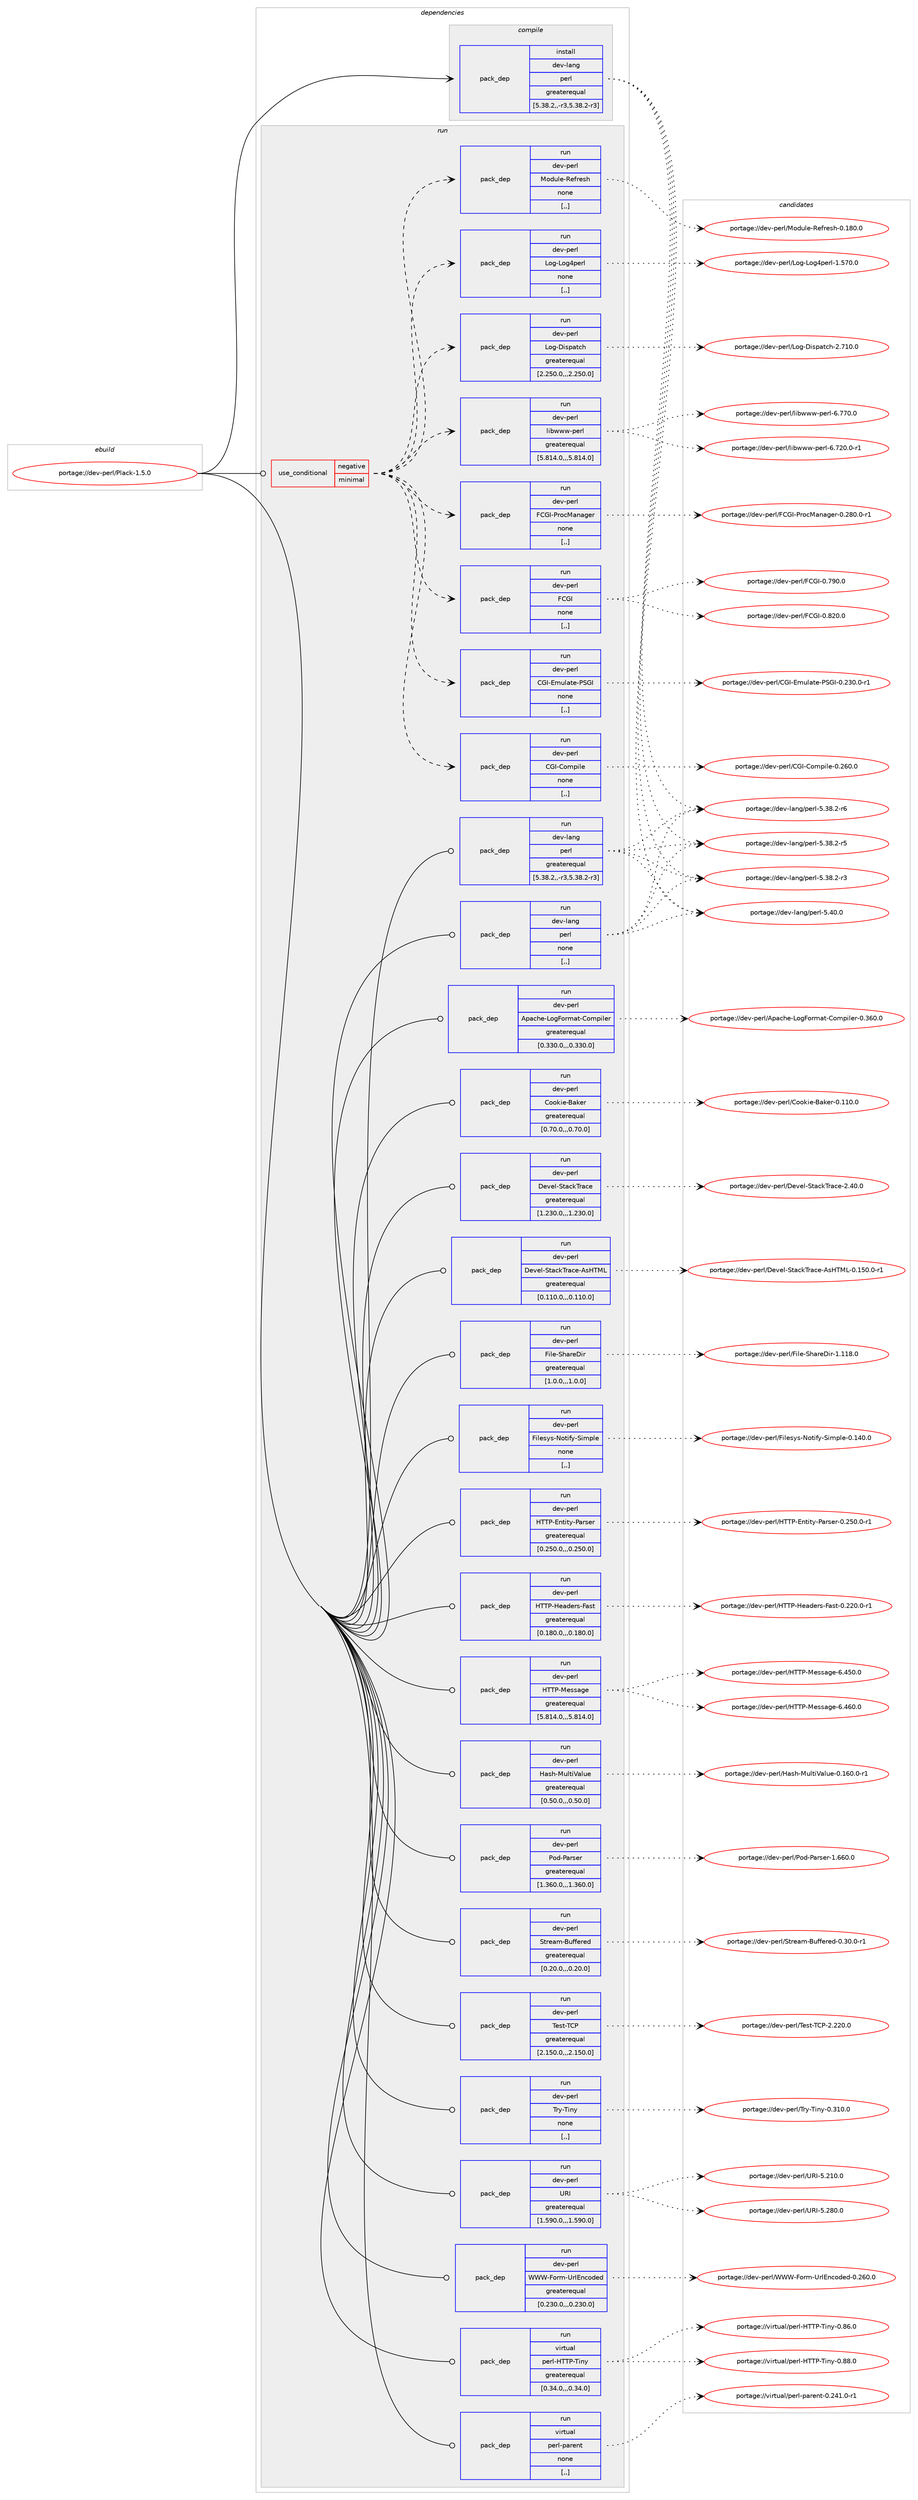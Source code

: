 digraph prolog {

# *************
# Graph options
# *************

newrank=true;
concentrate=true;
compound=true;
graph [rankdir=LR,fontname=Helvetica,fontsize=10,ranksep=1.5];#, ranksep=2.5, nodesep=0.2];
edge  [arrowhead=vee];
node  [fontname=Helvetica,fontsize=10];

# **********
# The ebuild
# **********

subgraph cluster_leftcol {
color=gray;
label=<<i>ebuild</i>>;
id [label="portage://dev-perl/Plack-1.5.0", color=red, width=4, href="../dev-perl/Plack-1.5.0.svg"];
}

# ****************
# The dependencies
# ****************

subgraph cluster_midcol {
color=gray;
label=<<i>dependencies</i>>;
subgraph cluster_compile {
fillcolor="#eeeeee";
style=filled;
label=<<i>compile</i>>;
subgraph pack104817 {
dependency136102 [label=<<TABLE BORDER="0" CELLBORDER="1" CELLSPACING="0" CELLPADDING="4" WIDTH="220"><TR><TD ROWSPAN="6" CELLPADDING="30">pack_dep</TD></TR><TR><TD WIDTH="110">install</TD></TR><TR><TD>dev-lang</TD></TR><TR><TD>perl</TD></TR><TR><TD>greaterequal</TD></TR><TR><TD>[5.38.2,,-r3,5.38.2-r3]</TD></TR></TABLE>>, shape=none, color=blue];
}
id:e -> dependency136102:w [weight=20,style="solid",arrowhead="vee"];
}
subgraph cluster_compileandrun {
fillcolor="#eeeeee";
style=filled;
label=<<i>compile and run</i>>;
}
subgraph cluster_run {
fillcolor="#eeeeee";
style=filled;
label=<<i>run</i>>;
subgraph cond30051 {
dependency136103 [label=<<TABLE BORDER="0" CELLBORDER="1" CELLSPACING="0" CELLPADDING="4"><TR><TD ROWSPAN="3" CELLPADDING="10">use_conditional</TD></TR><TR><TD>negative</TD></TR><TR><TD>minimal</TD></TR></TABLE>>, shape=none, color=red];
subgraph pack104818 {
dependency136104 [label=<<TABLE BORDER="0" CELLBORDER="1" CELLSPACING="0" CELLPADDING="4" WIDTH="220"><TR><TD ROWSPAN="6" CELLPADDING="30">pack_dep</TD></TR><TR><TD WIDTH="110">run</TD></TR><TR><TD>dev-perl</TD></TR><TR><TD>CGI-Compile</TD></TR><TR><TD>none</TD></TR><TR><TD>[,,]</TD></TR></TABLE>>, shape=none, color=blue];
}
dependency136103:e -> dependency136104:w [weight=20,style="dashed",arrowhead="vee"];
subgraph pack104819 {
dependency136105 [label=<<TABLE BORDER="0" CELLBORDER="1" CELLSPACING="0" CELLPADDING="4" WIDTH="220"><TR><TD ROWSPAN="6" CELLPADDING="30">pack_dep</TD></TR><TR><TD WIDTH="110">run</TD></TR><TR><TD>dev-perl</TD></TR><TR><TD>CGI-Emulate-PSGI</TD></TR><TR><TD>none</TD></TR><TR><TD>[,,]</TD></TR></TABLE>>, shape=none, color=blue];
}
dependency136103:e -> dependency136105:w [weight=20,style="dashed",arrowhead="vee"];
subgraph pack104820 {
dependency136106 [label=<<TABLE BORDER="0" CELLBORDER="1" CELLSPACING="0" CELLPADDING="4" WIDTH="220"><TR><TD ROWSPAN="6" CELLPADDING="30">pack_dep</TD></TR><TR><TD WIDTH="110">run</TD></TR><TR><TD>dev-perl</TD></TR><TR><TD>FCGI</TD></TR><TR><TD>none</TD></TR><TR><TD>[,,]</TD></TR></TABLE>>, shape=none, color=blue];
}
dependency136103:e -> dependency136106:w [weight=20,style="dashed",arrowhead="vee"];
subgraph pack104821 {
dependency136107 [label=<<TABLE BORDER="0" CELLBORDER="1" CELLSPACING="0" CELLPADDING="4" WIDTH="220"><TR><TD ROWSPAN="6" CELLPADDING="30">pack_dep</TD></TR><TR><TD WIDTH="110">run</TD></TR><TR><TD>dev-perl</TD></TR><TR><TD>FCGI-ProcManager</TD></TR><TR><TD>none</TD></TR><TR><TD>[,,]</TD></TR></TABLE>>, shape=none, color=blue];
}
dependency136103:e -> dependency136107:w [weight=20,style="dashed",arrowhead="vee"];
subgraph pack104822 {
dependency136108 [label=<<TABLE BORDER="0" CELLBORDER="1" CELLSPACING="0" CELLPADDING="4" WIDTH="220"><TR><TD ROWSPAN="6" CELLPADDING="30">pack_dep</TD></TR><TR><TD WIDTH="110">run</TD></TR><TR><TD>dev-perl</TD></TR><TR><TD>libwww-perl</TD></TR><TR><TD>greaterequal</TD></TR><TR><TD>[5.814.0,,,5.814.0]</TD></TR></TABLE>>, shape=none, color=blue];
}
dependency136103:e -> dependency136108:w [weight=20,style="dashed",arrowhead="vee"];
subgraph pack104823 {
dependency136109 [label=<<TABLE BORDER="0" CELLBORDER="1" CELLSPACING="0" CELLPADDING="4" WIDTH="220"><TR><TD ROWSPAN="6" CELLPADDING="30">pack_dep</TD></TR><TR><TD WIDTH="110">run</TD></TR><TR><TD>dev-perl</TD></TR><TR><TD>Log-Dispatch</TD></TR><TR><TD>greaterequal</TD></TR><TR><TD>[2.250.0,,,2.250.0]</TD></TR></TABLE>>, shape=none, color=blue];
}
dependency136103:e -> dependency136109:w [weight=20,style="dashed",arrowhead="vee"];
subgraph pack104824 {
dependency136110 [label=<<TABLE BORDER="0" CELLBORDER="1" CELLSPACING="0" CELLPADDING="4" WIDTH="220"><TR><TD ROWSPAN="6" CELLPADDING="30">pack_dep</TD></TR><TR><TD WIDTH="110">run</TD></TR><TR><TD>dev-perl</TD></TR><TR><TD>Log-Log4perl</TD></TR><TR><TD>none</TD></TR><TR><TD>[,,]</TD></TR></TABLE>>, shape=none, color=blue];
}
dependency136103:e -> dependency136110:w [weight=20,style="dashed",arrowhead="vee"];
subgraph pack104825 {
dependency136111 [label=<<TABLE BORDER="0" CELLBORDER="1" CELLSPACING="0" CELLPADDING="4" WIDTH="220"><TR><TD ROWSPAN="6" CELLPADDING="30">pack_dep</TD></TR><TR><TD WIDTH="110">run</TD></TR><TR><TD>dev-perl</TD></TR><TR><TD>Module-Refresh</TD></TR><TR><TD>none</TD></TR><TR><TD>[,,]</TD></TR></TABLE>>, shape=none, color=blue];
}
dependency136103:e -> dependency136111:w [weight=20,style="dashed",arrowhead="vee"];
}
id:e -> dependency136103:w [weight=20,style="solid",arrowhead="odot"];
subgraph pack104826 {
dependency136112 [label=<<TABLE BORDER="0" CELLBORDER="1" CELLSPACING="0" CELLPADDING="4" WIDTH="220"><TR><TD ROWSPAN="6" CELLPADDING="30">pack_dep</TD></TR><TR><TD WIDTH="110">run</TD></TR><TR><TD>dev-lang</TD></TR><TR><TD>perl</TD></TR><TR><TD>greaterequal</TD></TR><TR><TD>[5.38.2,,-r3,5.38.2-r3]</TD></TR></TABLE>>, shape=none, color=blue];
}
id:e -> dependency136112:w [weight=20,style="solid",arrowhead="odot"];
subgraph pack104827 {
dependency136113 [label=<<TABLE BORDER="0" CELLBORDER="1" CELLSPACING="0" CELLPADDING="4" WIDTH="220"><TR><TD ROWSPAN="6" CELLPADDING="30">pack_dep</TD></TR><TR><TD WIDTH="110">run</TD></TR><TR><TD>dev-lang</TD></TR><TR><TD>perl</TD></TR><TR><TD>none</TD></TR><TR><TD>[,,]</TD></TR></TABLE>>, shape=none, color=blue];
}
id:e -> dependency136113:w [weight=20,style="solid",arrowhead="odot"];
subgraph pack104828 {
dependency136114 [label=<<TABLE BORDER="0" CELLBORDER="1" CELLSPACING="0" CELLPADDING="4" WIDTH="220"><TR><TD ROWSPAN="6" CELLPADDING="30">pack_dep</TD></TR><TR><TD WIDTH="110">run</TD></TR><TR><TD>dev-perl</TD></TR><TR><TD>Apache-LogFormat-Compiler</TD></TR><TR><TD>greaterequal</TD></TR><TR><TD>[0.330.0,,,0.330.0]</TD></TR></TABLE>>, shape=none, color=blue];
}
id:e -> dependency136114:w [weight=20,style="solid",arrowhead="odot"];
subgraph pack104829 {
dependency136115 [label=<<TABLE BORDER="0" CELLBORDER="1" CELLSPACING="0" CELLPADDING="4" WIDTH="220"><TR><TD ROWSPAN="6" CELLPADDING="30">pack_dep</TD></TR><TR><TD WIDTH="110">run</TD></TR><TR><TD>dev-perl</TD></TR><TR><TD>Cookie-Baker</TD></TR><TR><TD>greaterequal</TD></TR><TR><TD>[0.70.0,,,0.70.0]</TD></TR></TABLE>>, shape=none, color=blue];
}
id:e -> dependency136115:w [weight=20,style="solid",arrowhead="odot"];
subgraph pack104830 {
dependency136116 [label=<<TABLE BORDER="0" CELLBORDER="1" CELLSPACING="0" CELLPADDING="4" WIDTH="220"><TR><TD ROWSPAN="6" CELLPADDING="30">pack_dep</TD></TR><TR><TD WIDTH="110">run</TD></TR><TR><TD>dev-perl</TD></TR><TR><TD>Devel-StackTrace</TD></TR><TR><TD>greaterequal</TD></TR><TR><TD>[1.230.0,,,1.230.0]</TD></TR></TABLE>>, shape=none, color=blue];
}
id:e -> dependency136116:w [weight=20,style="solid",arrowhead="odot"];
subgraph pack104831 {
dependency136117 [label=<<TABLE BORDER="0" CELLBORDER="1" CELLSPACING="0" CELLPADDING="4" WIDTH="220"><TR><TD ROWSPAN="6" CELLPADDING="30">pack_dep</TD></TR><TR><TD WIDTH="110">run</TD></TR><TR><TD>dev-perl</TD></TR><TR><TD>Devel-StackTrace-AsHTML</TD></TR><TR><TD>greaterequal</TD></TR><TR><TD>[0.110.0,,,0.110.0]</TD></TR></TABLE>>, shape=none, color=blue];
}
id:e -> dependency136117:w [weight=20,style="solid",arrowhead="odot"];
subgraph pack104832 {
dependency136118 [label=<<TABLE BORDER="0" CELLBORDER="1" CELLSPACING="0" CELLPADDING="4" WIDTH="220"><TR><TD ROWSPAN="6" CELLPADDING="30">pack_dep</TD></TR><TR><TD WIDTH="110">run</TD></TR><TR><TD>dev-perl</TD></TR><TR><TD>File-ShareDir</TD></TR><TR><TD>greaterequal</TD></TR><TR><TD>[1.0.0,,,1.0.0]</TD></TR></TABLE>>, shape=none, color=blue];
}
id:e -> dependency136118:w [weight=20,style="solid",arrowhead="odot"];
subgraph pack104833 {
dependency136119 [label=<<TABLE BORDER="0" CELLBORDER="1" CELLSPACING="0" CELLPADDING="4" WIDTH="220"><TR><TD ROWSPAN="6" CELLPADDING="30">pack_dep</TD></TR><TR><TD WIDTH="110">run</TD></TR><TR><TD>dev-perl</TD></TR><TR><TD>Filesys-Notify-Simple</TD></TR><TR><TD>none</TD></TR><TR><TD>[,,]</TD></TR></TABLE>>, shape=none, color=blue];
}
id:e -> dependency136119:w [weight=20,style="solid",arrowhead="odot"];
subgraph pack104834 {
dependency136120 [label=<<TABLE BORDER="0" CELLBORDER="1" CELLSPACING="0" CELLPADDING="4" WIDTH="220"><TR><TD ROWSPAN="6" CELLPADDING="30">pack_dep</TD></TR><TR><TD WIDTH="110">run</TD></TR><TR><TD>dev-perl</TD></TR><TR><TD>HTTP-Entity-Parser</TD></TR><TR><TD>greaterequal</TD></TR><TR><TD>[0.250.0,,,0.250.0]</TD></TR></TABLE>>, shape=none, color=blue];
}
id:e -> dependency136120:w [weight=20,style="solid",arrowhead="odot"];
subgraph pack104835 {
dependency136121 [label=<<TABLE BORDER="0" CELLBORDER="1" CELLSPACING="0" CELLPADDING="4" WIDTH="220"><TR><TD ROWSPAN="6" CELLPADDING="30">pack_dep</TD></TR><TR><TD WIDTH="110">run</TD></TR><TR><TD>dev-perl</TD></TR><TR><TD>HTTP-Headers-Fast</TD></TR><TR><TD>greaterequal</TD></TR><TR><TD>[0.180.0,,,0.180.0]</TD></TR></TABLE>>, shape=none, color=blue];
}
id:e -> dependency136121:w [weight=20,style="solid",arrowhead="odot"];
subgraph pack104836 {
dependency136122 [label=<<TABLE BORDER="0" CELLBORDER="1" CELLSPACING="0" CELLPADDING="4" WIDTH="220"><TR><TD ROWSPAN="6" CELLPADDING="30">pack_dep</TD></TR><TR><TD WIDTH="110">run</TD></TR><TR><TD>dev-perl</TD></TR><TR><TD>HTTP-Message</TD></TR><TR><TD>greaterequal</TD></TR><TR><TD>[5.814.0,,,5.814.0]</TD></TR></TABLE>>, shape=none, color=blue];
}
id:e -> dependency136122:w [weight=20,style="solid",arrowhead="odot"];
subgraph pack104837 {
dependency136123 [label=<<TABLE BORDER="0" CELLBORDER="1" CELLSPACING="0" CELLPADDING="4" WIDTH="220"><TR><TD ROWSPAN="6" CELLPADDING="30">pack_dep</TD></TR><TR><TD WIDTH="110">run</TD></TR><TR><TD>dev-perl</TD></TR><TR><TD>Hash-MultiValue</TD></TR><TR><TD>greaterequal</TD></TR><TR><TD>[0.50.0,,,0.50.0]</TD></TR></TABLE>>, shape=none, color=blue];
}
id:e -> dependency136123:w [weight=20,style="solid",arrowhead="odot"];
subgraph pack104838 {
dependency136124 [label=<<TABLE BORDER="0" CELLBORDER="1" CELLSPACING="0" CELLPADDING="4" WIDTH="220"><TR><TD ROWSPAN="6" CELLPADDING="30">pack_dep</TD></TR><TR><TD WIDTH="110">run</TD></TR><TR><TD>dev-perl</TD></TR><TR><TD>Pod-Parser</TD></TR><TR><TD>greaterequal</TD></TR><TR><TD>[1.360.0,,,1.360.0]</TD></TR></TABLE>>, shape=none, color=blue];
}
id:e -> dependency136124:w [weight=20,style="solid",arrowhead="odot"];
subgraph pack104839 {
dependency136125 [label=<<TABLE BORDER="0" CELLBORDER="1" CELLSPACING="0" CELLPADDING="4" WIDTH="220"><TR><TD ROWSPAN="6" CELLPADDING="30">pack_dep</TD></TR><TR><TD WIDTH="110">run</TD></TR><TR><TD>dev-perl</TD></TR><TR><TD>Stream-Buffered</TD></TR><TR><TD>greaterequal</TD></TR><TR><TD>[0.20.0,,,0.20.0]</TD></TR></TABLE>>, shape=none, color=blue];
}
id:e -> dependency136125:w [weight=20,style="solid",arrowhead="odot"];
subgraph pack104840 {
dependency136126 [label=<<TABLE BORDER="0" CELLBORDER="1" CELLSPACING="0" CELLPADDING="4" WIDTH="220"><TR><TD ROWSPAN="6" CELLPADDING="30">pack_dep</TD></TR><TR><TD WIDTH="110">run</TD></TR><TR><TD>dev-perl</TD></TR><TR><TD>Test-TCP</TD></TR><TR><TD>greaterequal</TD></TR><TR><TD>[2.150.0,,,2.150.0]</TD></TR></TABLE>>, shape=none, color=blue];
}
id:e -> dependency136126:w [weight=20,style="solid",arrowhead="odot"];
subgraph pack104841 {
dependency136127 [label=<<TABLE BORDER="0" CELLBORDER="1" CELLSPACING="0" CELLPADDING="4" WIDTH="220"><TR><TD ROWSPAN="6" CELLPADDING="30">pack_dep</TD></TR><TR><TD WIDTH="110">run</TD></TR><TR><TD>dev-perl</TD></TR><TR><TD>Try-Tiny</TD></TR><TR><TD>none</TD></TR><TR><TD>[,,]</TD></TR></TABLE>>, shape=none, color=blue];
}
id:e -> dependency136127:w [weight=20,style="solid",arrowhead="odot"];
subgraph pack104842 {
dependency136128 [label=<<TABLE BORDER="0" CELLBORDER="1" CELLSPACING="0" CELLPADDING="4" WIDTH="220"><TR><TD ROWSPAN="6" CELLPADDING="30">pack_dep</TD></TR><TR><TD WIDTH="110">run</TD></TR><TR><TD>dev-perl</TD></TR><TR><TD>URI</TD></TR><TR><TD>greaterequal</TD></TR><TR><TD>[1.590.0,,,1.590.0]</TD></TR></TABLE>>, shape=none, color=blue];
}
id:e -> dependency136128:w [weight=20,style="solid",arrowhead="odot"];
subgraph pack104843 {
dependency136129 [label=<<TABLE BORDER="0" CELLBORDER="1" CELLSPACING="0" CELLPADDING="4" WIDTH="220"><TR><TD ROWSPAN="6" CELLPADDING="30">pack_dep</TD></TR><TR><TD WIDTH="110">run</TD></TR><TR><TD>dev-perl</TD></TR><TR><TD>WWW-Form-UrlEncoded</TD></TR><TR><TD>greaterequal</TD></TR><TR><TD>[0.230.0,,,0.230.0]</TD></TR></TABLE>>, shape=none, color=blue];
}
id:e -> dependency136129:w [weight=20,style="solid",arrowhead="odot"];
subgraph pack104844 {
dependency136130 [label=<<TABLE BORDER="0" CELLBORDER="1" CELLSPACING="0" CELLPADDING="4" WIDTH="220"><TR><TD ROWSPAN="6" CELLPADDING="30">pack_dep</TD></TR><TR><TD WIDTH="110">run</TD></TR><TR><TD>virtual</TD></TR><TR><TD>perl-HTTP-Tiny</TD></TR><TR><TD>greaterequal</TD></TR><TR><TD>[0.34.0,,,0.34.0]</TD></TR></TABLE>>, shape=none, color=blue];
}
id:e -> dependency136130:w [weight=20,style="solid",arrowhead="odot"];
subgraph pack104845 {
dependency136131 [label=<<TABLE BORDER="0" CELLBORDER="1" CELLSPACING="0" CELLPADDING="4" WIDTH="220"><TR><TD ROWSPAN="6" CELLPADDING="30">pack_dep</TD></TR><TR><TD WIDTH="110">run</TD></TR><TR><TD>virtual</TD></TR><TR><TD>perl-parent</TD></TR><TR><TD>none</TD></TR><TR><TD>[,,]</TD></TR></TABLE>>, shape=none, color=blue];
}
id:e -> dependency136131:w [weight=20,style="solid",arrowhead="odot"];
}
}

# **************
# The candidates
# **************

subgraph cluster_choices {
rank=same;
color=gray;
label=<<i>candidates</i>>;

subgraph choice104817 {
color=black;
nodesep=1;
choice10010111845108971101034711210111410845534652484648 [label="portage://dev-lang/perl-5.40.0", color=red, width=4,href="../dev-lang/perl-5.40.0.svg"];
choice100101118451089711010347112101114108455346515646504511454 [label="portage://dev-lang/perl-5.38.2-r6", color=red, width=4,href="../dev-lang/perl-5.38.2-r6.svg"];
choice100101118451089711010347112101114108455346515646504511453 [label="portage://dev-lang/perl-5.38.2-r5", color=red, width=4,href="../dev-lang/perl-5.38.2-r5.svg"];
choice100101118451089711010347112101114108455346515646504511451 [label="portage://dev-lang/perl-5.38.2-r3", color=red, width=4,href="../dev-lang/perl-5.38.2-r3.svg"];
dependency136102:e -> choice10010111845108971101034711210111410845534652484648:w [style=dotted,weight="100"];
dependency136102:e -> choice100101118451089711010347112101114108455346515646504511454:w [style=dotted,weight="100"];
dependency136102:e -> choice100101118451089711010347112101114108455346515646504511453:w [style=dotted,weight="100"];
dependency136102:e -> choice100101118451089711010347112101114108455346515646504511451:w [style=dotted,weight="100"];
}
subgraph choice104818 {
color=black;
nodesep=1;
choice100101118451121011141084767717345671111091121051081014548465054484648 [label="portage://dev-perl/CGI-Compile-0.260.0", color=red, width=4,href="../dev-perl/CGI-Compile-0.260.0.svg"];
dependency136104:e -> choice100101118451121011141084767717345671111091121051081014548465054484648:w [style=dotted,weight="100"];
}
subgraph choice104819 {
color=black;
nodesep=1;
choice1001011184511210111410847677173456910911710897116101458083717345484650514846484511449 [label="portage://dev-perl/CGI-Emulate-PSGI-0.230.0-r1", color=red, width=4,href="../dev-perl/CGI-Emulate-PSGI-0.230.0-r1.svg"];
dependency136105:e -> choice1001011184511210111410847677173456910911710897116101458083717345484650514846484511449:w [style=dotted,weight="100"];
}
subgraph choice104820 {
color=black;
nodesep=1;
choice1001011184511210111410847706771734548465650484648 [label="portage://dev-perl/FCGI-0.820.0", color=red, width=4,href="../dev-perl/FCGI-0.820.0.svg"];
choice1001011184511210111410847706771734548465557484648 [label="portage://dev-perl/FCGI-0.790.0", color=red, width=4,href="../dev-perl/FCGI-0.790.0.svg"];
dependency136106:e -> choice1001011184511210111410847706771734548465650484648:w [style=dotted,weight="100"];
dependency136106:e -> choice1001011184511210111410847706771734548465557484648:w [style=dotted,weight="100"];
}
subgraph choice104821 {
color=black;
nodesep=1;
choice10010111845112101114108477067717345801141119977971109710310111445484650564846484511449 [label="portage://dev-perl/FCGI-ProcManager-0.280.0-r1", color=red, width=4,href="../dev-perl/FCGI-ProcManager-0.280.0-r1.svg"];
dependency136107:e -> choice10010111845112101114108477067717345801141119977971109710310111445484650564846484511449:w [style=dotted,weight="100"];
}
subgraph choice104822 {
color=black;
nodesep=1;
choice100101118451121011141084710810598119119119451121011141084554465555484648 [label="portage://dev-perl/libwww-perl-6.770.0", color=red, width=4,href="../dev-perl/libwww-perl-6.770.0.svg"];
choice1001011184511210111410847108105981191191194511210111410845544655504846484511449 [label="portage://dev-perl/libwww-perl-6.720.0-r1", color=red, width=4,href="../dev-perl/libwww-perl-6.720.0-r1.svg"];
dependency136108:e -> choice100101118451121011141084710810598119119119451121011141084554465555484648:w [style=dotted,weight="100"];
dependency136108:e -> choice1001011184511210111410847108105981191191194511210111410845544655504846484511449:w [style=dotted,weight="100"];
}
subgraph choice104823 {
color=black;
nodesep=1;
choice100101118451121011141084776111103456810511511297116991044550465549484648 [label="portage://dev-perl/Log-Dispatch-2.710.0", color=red, width=4,href="../dev-perl/Log-Dispatch-2.710.0.svg"];
dependency136109:e -> choice100101118451121011141084776111103456810511511297116991044550465549484648:w [style=dotted,weight="100"];
}
subgraph choice104824 {
color=black;
nodesep=1;
choice1001011184511210111410847761111034576111103521121011141084549465355484648 [label="portage://dev-perl/Log-Log4perl-1.570.0", color=red, width=4,href="../dev-perl/Log-Log4perl-1.570.0.svg"];
dependency136110:e -> choice1001011184511210111410847761111034576111103521121011141084549465355484648:w [style=dotted,weight="100"];
}
subgraph choice104825 {
color=black;
nodesep=1;
choice10010111845112101114108477711110011710810145821011021141011151044548464956484648 [label="portage://dev-perl/Module-Refresh-0.180.0", color=red, width=4,href="../dev-perl/Module-Refresh-0.180.0.svg"];
dependency136111:e -> choice10010111845112101114108477711110011710810145821011021141011151044548464956484648:w [style=dotted,weight="100"];
}
subgraph choice104826 {
color=black;
nodesep=1;
choice10010111845108971101034711210111410845534652484648 [label="portage://dev-lang/perl-5.40.0", color=red, width=4,href="../dev-lang/perl-5.40.0.svg"];
choice100101118451089711010347112101114108455346515646504511454 [label="portage://dev-lang/perl-5.38.2-r6", color=red, width=4,href="../dev-lang/perl-5.38.2-r6.svg"];
choice100101118451089711010347112101114108455346515646504511453 [label="portage://dev-lang/perl-5.38.2-r5", color=red, width=4,href="../dev-lang/perl-5.38.2-r5.svg"];
choice100101118451089711010347112101114108455346515646504511451 [label="portage://dev-lang/perl-5.38.2-r3", color=red, width=4,href="../dev-lang/perl-5.38.2-r3.svg"];
dependency136112:e -> choice10010111845108971101034711210111410845534652484648:w [style=dotted,weight="100"];
dependency136112:e -> choice100101118451089711010347112101114108455346515646504511454:w [style=dotted,weight="100"];
dependency136112:e -> choice100101118451089711010347112101114108455346515646504511453:w [style=dotted,weight="100"];
dependency136112:e -> choice100101118451089711010347112101114108455346515646504511451:w [style=dotted,weight="100"];
}
subgraph choice104827 {
color=black;
nodesep=1;
choice10010111845108971101034711210111410845534652484648 [label="portage://dev-lang/perl-5.40.0", color=red, width=4,href="../dev-lang/perl-5.40.0.svg"];
choice100101118451089711010347112101114108455346515646504511454 [label="portage://dev-lang/perl-5.38.2-r6", color=red, width=4,href="../dev-lang/perl-5.38.2-r6.svg"];
choice100101118451089711010347112101114108455346515646504511453 [label="portage://dev-lang/perl-5.38.2-r5", color=red, width=4,href="../dev-lang/perl-5.38.2-r5.svg"];
choice100101118451089711010347112101114108455346515646504511451 [label="portage://dev-lang/perl-5.38.2-r3", color=red, width=4,href="../dev-lang/perl-5.38.2-r3.svg"];
dependency136113:e -> choice10010111845108971101034711210111410845534652484648:w [style=dotted,weight="100"];
dependency136113:e -> choice100101118451089711010347112101114108455346515646504511454:w [style=dotted,weight="100"];
dependency136113:e -> choice100101118451089711010347112101114108455346515646504511453:w [style=dotted,weight="100"];
dependency136113:e -> choice100101118451089711010347112101114108455346515646504511451:w [style=dotted,weight="100"];
}
subgraph choice104828 {
color=black;
nodesep=1;
choice10010111845112101114108476511297991041014576111103701111141099711645671111091121051081011144548465154484648 [label="portage://dev-perl/Apache-LogFormat-Compiler-0.360.0", color=red, width=4,href="../dev-perl/Apache-LogFormat-Compiler-0.360.0.svg"];
dependency136114:e -> choice10010111845112101114108476511297991041014576111103701111141099711645671111091121051081011144548465154484648:w [style=dotted,weight="100"];
}
subgraph choice104829 {
color=black;
nodesep=1;
choice1001011184511210111410847671111111071051014566971071011144548464949484648 [label="portage://dev-perl/Cookie-Baker-0.110.0", color=red, width=4,href="../dev-perl/Cookie-Baker-0.110.0.svg"];
dependency136115:e -> choice1001011184511210111410847671111111071051014566971071011144548464949484648:w [style=dotted,weight="100"];
}
subgraph choice104830 {
color=black;
nodesep=1;
choice1001011184511210111410847681011181011084583116979910784114979910145504652484648 [label="portage://dev-perl/Devel-StackTrace-2.40.0", color=red, width=4,href="../dev-perl/Devel-StackTrace-2.40.0.svg"];
dependency136116:e -> choice1001011184511210111410847681011181011084583116979910784114979910145504652484648:w [style=dotted,weight="100"];
}
subgraph choice104831 {
color=black;
nodesep=1;
choice1001011184511210111410847681011181011084583116979910784114979910145651157284777645484649534846484511449 [label="portage://dev-perl/Devel-StackTrace-AsHTML-0.150.0-r1", color=red, width=4,href="../dev-perl/Devel-StackTrace-AsHTML-0.150.0-r1.svg"];
dependency136117:e -> choice1001011184511210111410847681011181011084583116979910784114979910145651157284777645484649534846484511449:w [style=dotted,weight="100"];
}
subgraph choice104832 {
color=black;
nodesep=1;
choice100101118451121011141084770105108101458310497114101681051144549464949564648 [label="portage://dev-perl/File-ShareDir-1.118.0", color=red, width=4,href="../dev-perl/File-ShareDir-1.118.0.svg"];
dependency136118:e -> choice100101118451121011141084770105108101458310497114101681051144549464949564648:w [style=dotted,weight="100"];
}
subgraph choice104833 {
color=black;
nodesep=1;
choice100101118451121011141084770105108101115121115457811111610510212145831051091121081014548464952484648 [label="portage://dev-perl/Filesys-Notify-Simple-0.140.0", color=red, width=4,href="../dev-perl/Filesys-Notify-Simple-0.140.0.svg"];
dependency136119:e -> choice100101118451121011141084770105108101115121115457811111610510212145831051091121081014548464952484648:w [style=dotted,weight="100"];
}
subgraph choice104834 {
color=black;
nodesep=1;
choice100101118451121011141084772848480456911011610511612145809711411510111445484650534846484511449 [label="portage://dev-perl/HTTP-Entity-Parser-0.250.0-r1", color=red, width=4,href="../dev-perl/HTTP-Entity-Parser-0.250.0-r1.svg"];
dependency136120:e -> choice100101118451121011141084772848480456911011610511612145809711411510111445484650534846484511449:w [style=dotted,weight="100"];
}
subgraph choice104835 {
color=black;
nodesep=1;
choice10010111845112101114108477284848045721019710010111411545709711511645484650504846484511449 [label="portage://dev-perl/HTTP-Headers-Fast-0.220.0-r1", color=red, width=4,href="../dev-perl/HTTP-Headers-Fast-0.220.0-r1.svg"];
dependency136121:e -> choice10010111845112101114108477284848045721019710010111411545709711511645484650504846484511449:w [style=dotted,weight="100"];
}
subgraph choice104836 {
color=black;
nodesep=1;
choice1001011184511210111410847728484804577101115115971031014554465254484648 [label="portage://dev-perl/HTTP-Message-6.460.0", color=red, width=4,href="../dev-perl/HTTP-Message-6.460.0.svg"];
choice1001011184511210111410847728484804577101115115971031014554465253484648 [label="portage://dev-perl/HTTP-Message-6.450.0", color=red, width=4,href="../dev-perl/HTTP-Message-6.450.0.svg"];
dependency136122:e -> choice1001011184511210111410847728484804577101115115971031014554465254484648:w [style=dotted,weight="100"];
dependency136122:e -> choice1001011184511210111410847728484804577101115115971031014554465253484648:w [style=dotted,weight="100"];
}
subgraph choice104837 {
color=black;
nodesep=1;
choice100101118451121011141084772971151044577117108116105869710811710145484649544846484511449 [label="portage://dev-perl/Hash-MultiValue-0.160.0-r1", color=red, width=4,href="../dev-perl/Hash-MultiValue-0.160.0-r1.svg"];
dependency136123:e -> choice100101118451121011141084772971151044577117108116105869710811710145484649544846484511449:w [style=dotted,weight="100"];
}
subgraph choice104838 {
color=black;
nodesep=1;
choice1001011184511210111410847801111004580971141151011144549465454484648 [label="portage://dev-perl/Pod-Parser-1.660.0", color=red, width=4,href="../dev-perl/Pod-Parser-1.660.0.svg"];
dependency136124:e -> choice1001011184511210111410847801111004580971141151011144549465454484648:w [style=dotted,weight="100"];
}
subgraph choice104839 {
color=black;
nodesep=1;
choice100101118451121011141084783116114101971094566117102102101114101100454846514846484511449 [label="portage://dev-perl/Stream-Buffered-0.30.0-r1", color=red, width=4,href="../dev-perl/Stream-Buffered-0.30.0-r1.svg"];
dependency136125:e -> choice100101118451121011141084783116114101971094566117102102101114101100454846514846484511449:w [style=dotted,weight="100"];
}
subgraph choice104840 {
color=black;
nodesep=1;
choice100101118451121011141084784101115116458467804550465050484648 [label="portage://dev-perl/Test-TCP-2.220.0", color=red, width=4,href="../dev-perl/Test-TCP-2.220.0.svg"];
dependency136126:e -> choice100101118451121011141084784101115116458467804550465050484648:w [style=dotted,weight="100"];
}
subgraph choice104841 {
color=black;
nodesep=1;
choice10010111845112101114108478411412145841051101214548465149484648 [label="portage://dev-perl/Try-Tiny-0.310.0", color=red, width=4,href="../dev-perl/Try-Tiny-0.310.0.svg"];
dependency136127:e -> choice10010111845112101114108478411412145841051101214548465149484648:w [style=dotted,weight="100"];
}
subgraph choice104842 {
color=black;
nodesep=1;
choice10010111845112101114108478582734553465056484648 [label="portage://dev-perl/URI-5.280.0", color=red, width=4,href="../dev-perl/URI-5.280.0.svg"];
choice10010111845112101114108478582734553465049484648 [label="portage://dev-perl/URI-5.210.0", color=red, width=4,href="../dev-perl/URI-5.210.0.svg"];
dependency136128:e -> choice10010111845112101114108478582734553465056484648:w [style=dotted,weight="100"];
dependency136128:e -> choice10010111845112101114108478582734553465049484648:w [style=dotted,weight="100"];
}
subgraph choice104843 {
color=black;
nodesep=1;
choice10010111845112101114108478787874570111114109458511410869110991111001011004548465054484648 [label="portage://dev-perl/WWW-Form-UrlEncoded-0.260.0", color=red, width=4,href="../dev-perl/WWW-Form-UrlEncoded-0.260.0.svg"];
dependency136129:e -> choice10010111845112101114108478787874570111114109458511410869110991111001011004548465054484648:w [style=dotted,weight="100"];
}
subgraph choice104844 {
color=black;
nodesep=1;
choice11810511411611797108471121011141084572848480458410511012145484656564648 [label="portage://virtual/perl-HTTP-Tiny-0.88.0", color=red, width=4,href="../virtual/perl-HTTP-Tiny-0.88.0.svg"];
choice11810511411611797108471121011141084572848480458410511012145484656544648 [label="portage://virtual/perl-HTTP-Tiny-0.86.0", color=red, width=4,href="../virtual/perl-HTTP-Tiny-0.86.0.svg"];
dependency136130:e -> choice11810511411611797108471121011141084572848480458410511012145484656564648:w [style=dotted,weight="100"];
dependency136130:e -> choice11810511411611797108471121011141084572848480458410511012145484656544648:w [style=dotted,weight="100"];
}
subgraph choice104845 {
color=black;
nodesep=1;
choice1181051141161179710847112101114108451129711410111011645484650524946484511449 [label="portage://virtual/perl-parent-0.241.0-r1", color=red, width=4,href="../virtual/perl-parent-0.241.0-r1.svg"];
dependency136131:e -> choice1181051141161179710847112101114108451129711410111011645484650524946484511449:w [style=dotted,weight="100"];
}
}

}
